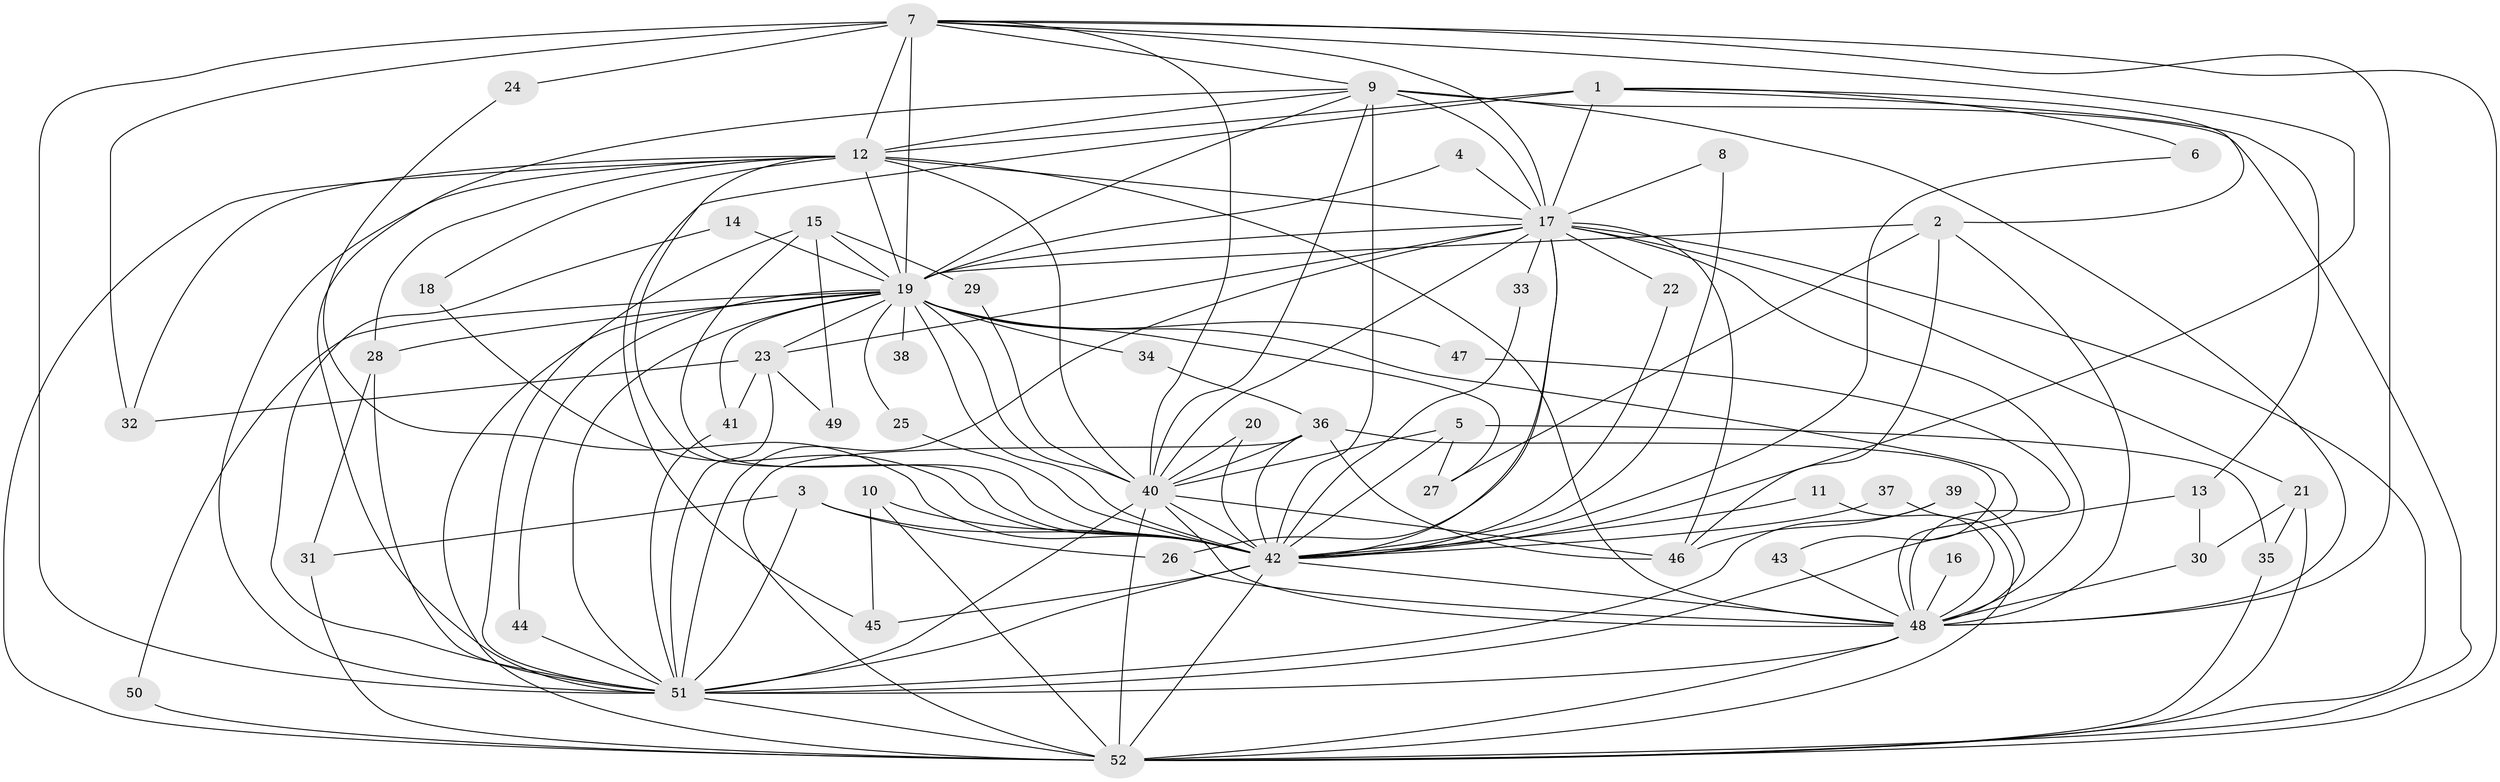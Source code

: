 // original degree distribution, {28: 0.011627906976744186, 22: 0.011627906976744186, 23: 0.023255813953488372, 15: 0.023255813953488372, 17: 0.023255813953488372, 26: 0.011627906976744186, 12: 0.011627906976744186, 7: 0.011627906976744186, 6: 0.023255813953488372, 2: 0.6046511627906976, 3: 0.13953488372093023, 4: 0.09302325581395349, 5: 0.011627906976744186}
// Generated by graph-tools (version 1.1) at 2025/36/03/04/25 23:36:21]
// undirected, 52 vertices, 143 edges
graph export_dot {
  node [color=gray90,style=filled];
  1;
  2;
  3;
  4;
  5;
  6;
  7;
  8;
  9;
  10;
  11;
  12;
  13;
  14;
  15;
  16;
  17;
  18;
  19;
  20;
  21;
  22;
  23;
  24;
  25;
  26;
  27;
  28;
  29;
  30;
  31;
  32;
  33;
  34;
  35;
  36;
  37;
  38;
  39;
  40;
  41;
  42;
  43;
  44;
  45;
  46;
  47;
  48;
  49;
  50;
  51;
  52;
  1 -- 2 [weight=1.0];
  1 -- 6 [weight=1.0];
  1 -- 12 [weight=1.0];
  1 -- 13 [weight=1.0];
  1 -- 17 [weight=2.0];
  1 -- 45 [weight=1.0];
  2 -- 19 [weight=1.0];
  2 -- 27 [weight=1.0];
  2 -- 46 [weight=1.0];
  2 -- 48 [weight=1.0];
  3 -- 26 [weight=1.0];
  3 -- 31 [weight=1.0];
  3 -- 42 [weight=1.0];
  3 -- 51 [weight=1.0];
  4 -- 17 [weight=1.0];
  4 -- 19 [weight=1.0];
  5 -- 27 [weight=1.0];
  5 -- 35 [weight=1.0];
  5 -- 40 [weight=1.0];
  5 -- 42 [weight=1.0];
  6 -- 42 [weight=1.0];
  7 -- 9 [weight=1.0];
  7 -- 12 [weight=1.0];
  7 -- 17 [weight=1.0];
  7 -- 19 [weight=3.0];
  7 -- 24 [weight=1.0];
  7 -- 32 [weight=1.0];
  7 -- 40 [weight=2.0];
  7 -- 42 [weight=1.0];
  7 -- 48 [weight=1.0];
  7 -- 51 [weight=2.0];
  7 -- 52 [weight=1.0];
  8 -- 17 [weight=1.0];
  8 -- 42 [weight=1.0];
  9 -- 12 [weight=1.0];
  9 -- 17 [weight=2.0];
  9 -- 19 [weight=1.0];
  9 -- 40 [weight=1.0];
  9 -- 42 [weight=2.0];
  9 -- 48 [weight=2.0];
  9 -- 51 [weight=1.0];
  9 -- 52 [weight=1.0];
  10 -- 42 [weight=1.0];
  10 -- 45 [weight=1.0];
  10 -- 52 [weight=1.0];
  11 -- 42 [weight=1.0];
  11 -- 48 [weight=1.0];
  12 -- 17 [weight=1.0];
  12 -- 18 [weight=1.0];
  12 -- 19 [weight=1.0];
  12 -- 28 [weight=1.0];
  12 -- 32 [weight=1.0];
  12 -- 40 [weight=1.0];
  12 -- 42 [weight=1.0];
  12 -- 48 [weight=2.0];
  12 -- 51 [weight=2.0];
  12 -- 52 [weight=1.0];
  13 -- 30 [weight=1.0];
  13 -- 51 [weight=1.0];
  14 -- 19 [weight=1.0];
  14 -- 51 [weight=1.0];
  15 -- 19 [weight=1.0];
  15 -- 29 [weight=1.0];
  15 -- 42 [weight=1.0];
  15 -- 49 [weight=1.0];
  15 -- 51 [weight=1.0];
  16 -- 48 [weight=1.0];
  17 -- 19 [weight=1.0];
  17 -- 21 [weight=1.0];
  17 -- 22 [weight=1.0];
  17 -- 23 [weight=1.0];
  17 -- 26 [weight=1.0];
  17 -- 33 [weight=1.0];
  17 -- 40 [weight=1.0];
  17 -- 42 [weight=1.0];
  17 -- 46 [weight=2.0];
  17 -- 48 [weight=1.0];
  17 -- 51 [weight=3.0];
  17 -- 52 [weight=1.0];
  18 -- 42 [weight=1.0];
  19 -- 23 [weight=1.0];
  19 -- 25 [weight=1.0];
  19 -- 27 [weight=1.0];
  19 -- 28 [weight=1.0];
  19 -- 34 [weight=1.0];
  19 -- 38 [weight=1.0];
  19 -- 40 [weight=1.0];
  19 -- 41 [weight=1.0];
  19 -- 42 [weight=1.0];
  19 -- 44 [weight=1.0];
  19 -- 47 [weight=1.0];
  19 -- 48 [weight=1.0];
  19 -- 50 [weight=1.0];
  19 -- 51 [weight=1.0];
  19 -- 52 [weight=1.0];
  20 -- 40 [weight=1.0];
  20 -- 42 [weight=1.0];
  21 -- 30 [weight=1.0];
  21 -- 35 [weight=1.0];
  21 -- 52 [weight=1.0];
  22 -- 42 [weight=1.0];
  23 -- 32 [weight=1.0];
  23 -- 41 [weight=1.0];
  23 -- 49 [weight=1.0];
  23 -- 51 [weight=1.0];
  24 -- 42 [weight=1.0];
  25 -- 42 [weight=1.0];
  26 -- 48 [weight=1.0];
  28 -- 31 [weight=1.0];
  28 -- 51 [weight=1.0];
  29 -- 40 [weight=1.0];
  30 -- 48 [weight=1.0];
  31 -- 52 [weight=1.0];
  33 -- 42 [weight=1.0];
  34 -- 36 [weight=1.0];
  35 -- 52 [weight=1.0];
  36 -- 40 [weight=1.0];
  36 -- 42 [weight=1.0];
  36 -- 43 [weight=1.0];
  36 -- 46 [weight=1.0];
  36 -- 52 [weight=1.0];
  37 -- 42 [weight=2.0];
  37 -- 52 [weight=1.0];
  39 -- 46 [weight=1.0];
  39 -- 48 [weight=1.0];
  39 -- 51 [weight=1.0];
  40 -- 42 [weight=2.0];
  40 -- 46 [weight=1.0];
  40 -- 48 [weight=2.0];
  40 -- 51 [weight=1.0];
  40 -- 52 [weight=1.0];
  41 -- 51 [weight=1.0];
  42 -- 45 [weight=1.0];
  42 -- 48 [weight=1.0];
  42 -- 51 [weight=1.0];
  42 -- 52 [weight=1.0];
  43 -- 48 [weight=1.0];
  44 -- 51 [weight=1.0];
  47 -- 48 [weight=1.0];
  48 -- 51 [weight=1.0];
  48 -- 52 [weight=1.0];
  50 -- 52 [weight=1.0];
  51 -- 52 [weight=2.0];
}
